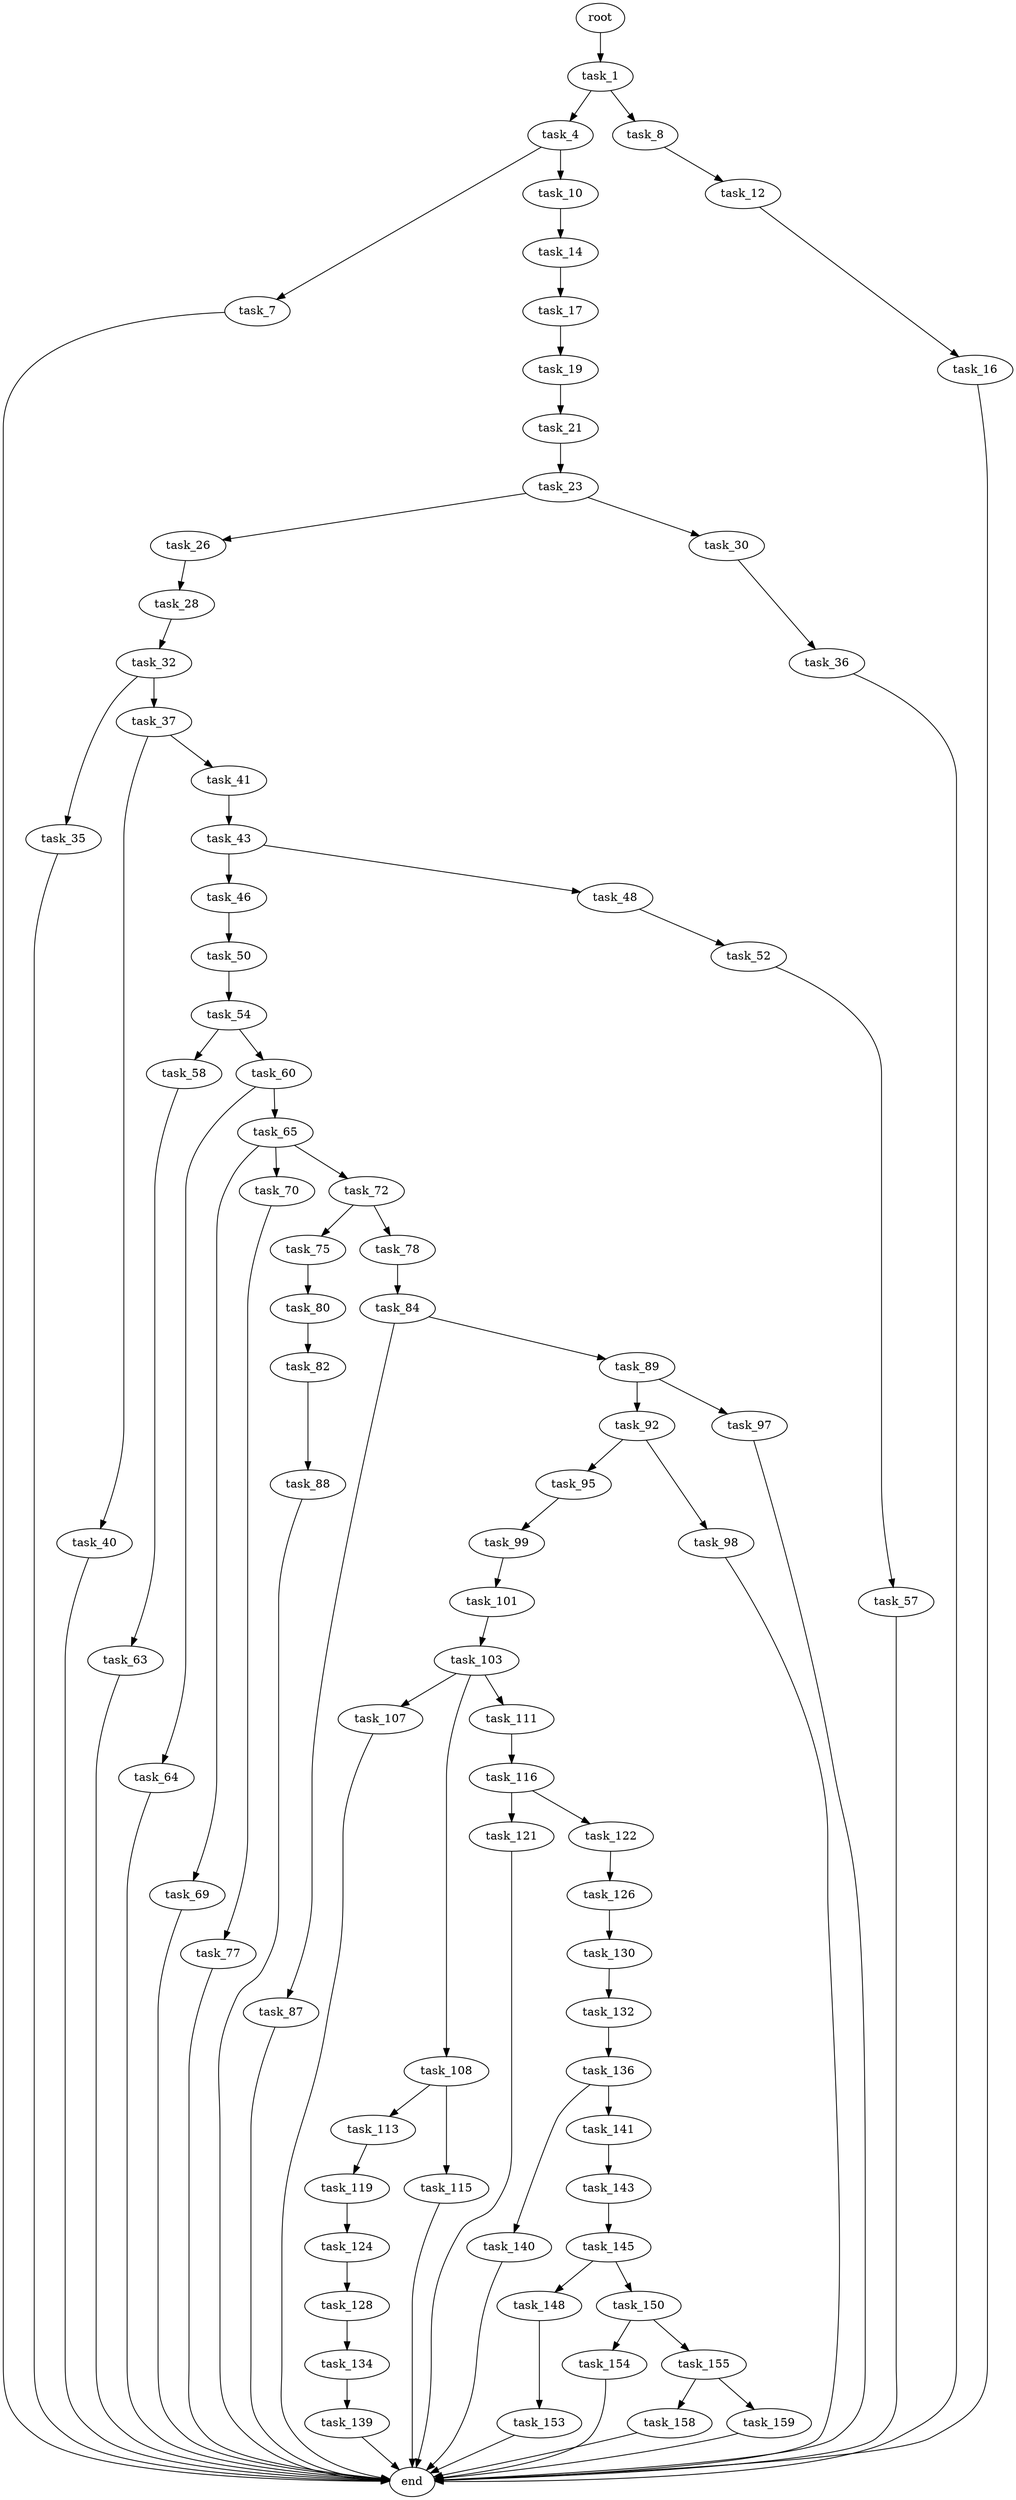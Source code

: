 digraph G {
  root [size="0.000000"];
  task_1 [size="1073741824000.000000"];
  task_4 [size="102183265926.000000"];
  task_7 [size="88163714381.000000"];
  task_8 [size="23252304658.000000"];
  task_10 [size="68719476736.000000"];
  task_12 [size="782757789696.000000"];
  task_14 [size="243212508757.000000"];
  task_16 [size="683864356.000000"];
  task_17 [size="311150155743.000000"];
  task_19 [size="6423914116.000000"];
  task_21 [size="40241498695.000000"];
  task_23 [size="65571942070.000000"];
  task_26 [size="8589934592.000000"];
  task_28 [size="8589934592.000000"];
  task_30 [size="231928233984.000000"];
  task_32 [size="368293445632.000000"];
  task_35 [size="274288489365.000000"];
  task_36 [size="9634925496.000000"];
  task_37 [size="1073741824000.000000"];
  task_40 [size="280877604786.000000"];
  task_41 [size="8589934592.000000"];
  task_43 [size="39603651100.000000"];
  task_46 [size="494845183.000000"];
  task_48 [size="7876120134.000000"];
  task_50 [size="549755813888.000000"];
  task_52 [size="315363196155.000000"];
  task_54 [size="867086960274.000000"];
  task_57 [size="68719476736.000000"];
  task_58 [size="8589934592.000000"];
  task_60 [size="195868810688.000000"];
  task_63 [size="27104505105.000000"];
  task_64 [size="68719476736.000000"];
  task_65 [size="134217728000.000000"];
  task_69 [size="611701811228.000000"];
  task_70 [size="79235822069.000000"];
  task_72 [size="22217502742.000000"];
  task_75 [size="256751119621.000000"];
  task_77 [size="3924956315.000000"];
  task_78 [size="28991029248.000000"];
  task_80 [size="134217728000.000000"];
  task_82 [size="549755813888.000000"];
  task_84 [size="274441551449.000000"];
  task_87 [size="9703941695.000000"];
  task_88 [size="16905521531.000000"];
  task_89 [size="8589934592.000000"];
  task_92 [size="782757789696.000000"];
  task_95 [size="782757789696.000000"];
  task_97 [size="619851817.000000"];
  task_98 [size="10792195865.000000"];
  task_99 [size="28991029248.000000"];
  task_101 [size="2071939065.000000"];
  task_103 [size="5279697718.000000"];
  task_107 [size="2651343587.000000"];
  task_108 [size="500145508715.000000"];
  task_111 [size="201402306618.000000"];
  task_113 [size="549755813888.000000"];
  task_115 [size="52418924539.000000"];
  task_116 [size="198543570174.000000"];
  task_119 [size="157222523972.000000"];
  task_121 [size="107733356042.000000"];
  task_122 [size="7839251023.000000"];
  task_124 [size="42361226256.000000"];
  task_126 [size="45287399003.000000"];
  task_128 [size="939014764391.000000"];
  task_130 [size="28991029248.000000"];
  task_132 [size="3097014967.000000"];
  task_134 [size="676590989397.000000"];
  task_136 [size="12731582610.000000"];
  task_139 [size="19004218189.000000"];
  task_140 [size="782757789696.000000"];
  task_141 [size="962314224.000000"];
  task_143 [size="368293445632.000000"];
  task_145 [size="765520865.000000"];
  task_148 [size="1622775722.000000"];
  task_150 [size="28991029248.000000"];
  task_153 [size="9616995262.000000"];
  task_154 [size="28738191927.000000"];
  task_155 [size="12020523789.000000"];
  task_158 [size="368293445632.000000"];
  task_159 [size="68640003208.000000"];
  end [size="0.000000"];

  root -> task_1 [size="1.000000"];
  task_1 -> task_4 [size="838860800.000000"];
  task_1 -> task_8 [size="838860800.000000"];
  task_4 -> task_7 [size="209715200.000000"];
  task_4 -> task_10 [size="209715200.000000"];
  task_7 -> end [size="1.000000"];
  task_8 -> task_12 [size="536870912.000000"];
  task_10 -> task_14 [size="134217728.000000"];
  task_12 -> task_16 [size="679477248.000000"];
  task_14 -> task_17 [size="838860800.000000"];
  task_16 -> end [size="1.000000"];
  task_17 -> task_19 [size="301989888.000000"];
  task_19 -> task_21 [size="134217728.000000"];
  task_21 -> task_23 [size="679477248.000000"];
  task_23 -> task_26 [size="134217728.000000"];
  task_23 -> task_30 [size="134217728.000000"];
  task_26 -> task_28 [size="33554432.000000"];
  task_28 -> task_32 [size="33554432.000000"];
  task_30 -> task_36 [size="301989888.000000"];
  task_32 -> task_35 [size="411041792.000000"];
  task_32 -> task_37 [size="411041792.000000"];
  task_35 -> end [size="1.000000"];
  task_36 -> end [size="1.000000"];
  task_37 -> task_40 [size="838860800.000000"];
  task_37 -> task_41 [size="838860800.000000"];
  task_40 -> end [size="1.000000"];
  task_41 -> task_43 [size="33554432.000000"];
  task_43 -> task_46 [size="679477248.000000"];
  task_43 -> task_48 [size="679477248.000000"];
  task_46 -> task_50 [size="33554432.000000"];
  task_48 -> task_52 [size="33554432.000000"];
  task_50 -> task_54 [size="536870912.000000"];
  task_52 -> task_57 [size="209715200.000000"];
  task_54 -> task_58 [size="679477248.000000"];
  task_54 -> task_60 [size="679477248.000000"];
  task_57 -> end [size="1.000000"];
  task_58 -> task_63 [size="33554432.000000"];
  task_60 -> task_64 [size="411041792.000000"];
  task_60 -> task_65 [size="411041792.000000"];
  task_63 -> end [size="1.000000"];
  task_64 -> end [size="1.000000"];
  task_65 -> task_69 [size="209715200.000000"];
  task_65 -> task_70 [size="209715200.000000"];
  task_65 -> task_72 [size="209715200.000000"];
  task_69 -> end [size="1.000000"];
  task_70 -> task_77 [size="134217728.000000"];
  task_72 -> task_75 [size="75497472.000000"];
  task_72 -> task_78 [size="75497472.000000"];
  task_75 -> task_80 [size="301989888.000000"];
  task_77 -> end [size="1.000000"];
  task_78 -> task_84 [size="75497472.000000"];
  task_80 -> task_82 [size="209715200.000000"];
  task_82 -> task_88 [size="536870912.000000"];
  task_84 -> task_87 [size="679477248.000000"];
  task_84 -> task_89 [size="679477248.000000"];
  task_87 -> end [size="1.000000"];
  task_88 -> end [size="1.000000"];
  task_89 -> task_92 [size="33554432.000000"];
  task_89 -> task_97 [size="33554432.000000"];
  task_92 -> task_95 [size="679477248.000000"];
  task_92 -> task_98 [size="679477248.000000"];
  task_95 -> task_99 [size="679477248.000000"];
  task_97 -> end [size="1.000000"];
  task_98 -> end [size="1.000000"];
  task_99 -> task_101 [size="75497472.000000"];
  task_101 -> task_103 [size="33554432.000000"];
  task_103 -> task_107 [size="134217728.000000"];
  task_103 -> task_108 [size="134217728.000000"];
  task_103 -> task_111 [size="134217728.000000"];
  task_107 -> end [size="1.000000"];
  task_108 -> task_113 [size="838860800.000000"];
  task_108 -> task_115 [size="838860800.000000"];
  task_111 -> task_116 [size="209715200.000000"];
  task_113 -> task_119 [size="536870912.000000"];
  task_115 -> end [size="1.000000"];
  task_116 -> task_121 [size="301989888.000000"];
  task_116 -> task_122 [size="301989888.000000"];
  task_119 -> task_124 [size="679477248.000000"];
  task_121 -> end [size="1.000000"];
  task_122 -> task_126 [size="134217728.000000"];
  task_124 -> task_128 [size="33554432.000000"];
  task_126 -> task_130 [size="838860800.000000"];
  task_128 -> task_134 [size="679477248.000000"];
  task_130 -> task_132 [size="75497472.000000"];
  task_132 -> task_136 [size="209715200.000000"];
  task_134 -> task_139 [size="536870912.000000"];
  task_136 -> task_140 [size="301989888.000000"];
  task_136 -> task_141 [size="301989888.000000"];
  task_139 -> end [size="1.000000"];
  task_140 -> end [size="1.000000"];
  task_141 -> task_143 [size="75497472.000000"];
  task_143 -> task_145 [size="411041792.000000"];
  task_145 -> task_148 [size="33554432.000000"];
  task_145 -> task_150 [size="33554432.000000"];
  task_148 -> task_153 [size="134217728.000000"];
  task_150 -> task_154 [size="75497472.000000"];
  task_150 -> task_155 [size="75497472.000000"];
  task_153 -> end [size="1.000000"];
  task_154 -> end [size="1.000000"];
  task_155 -> task_158 [size="679477248.000000"];
  task_155 -> task_159 [size="679477248.000000"];
  task_158 -> end [size="1.000000"];
  task_159 -> end [size="1.000000"];
}
